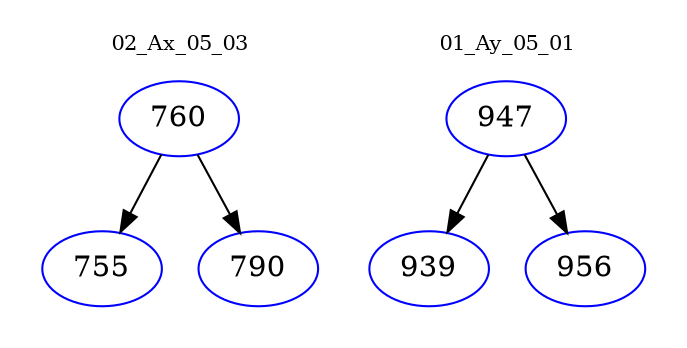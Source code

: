 digraph{
subgraph cluster_0 {
color = white
label = "02_Ax_05_03";
fontsize=10;
T0_760 [label="760", color="blue"]
T0_760 -> T0_755 [color="black"]
T0_755 [label="755", color="blue"]
T0_760 -> T0_790 [color="black"]
T0_790 [label="790", color="blue"]
}
subgraph cluster_1 {
color = white
label = "01_Ay_05_01";
fontsize=10;
T1_947 [label="947", color="blue"]
T1_947 -> T1_939 [color="black"]
T1_939 [label="939", color="blue"]
T1_947 -> T1_956 [color="black"]
T1_956 [label="956", color="blue"]
}
}
